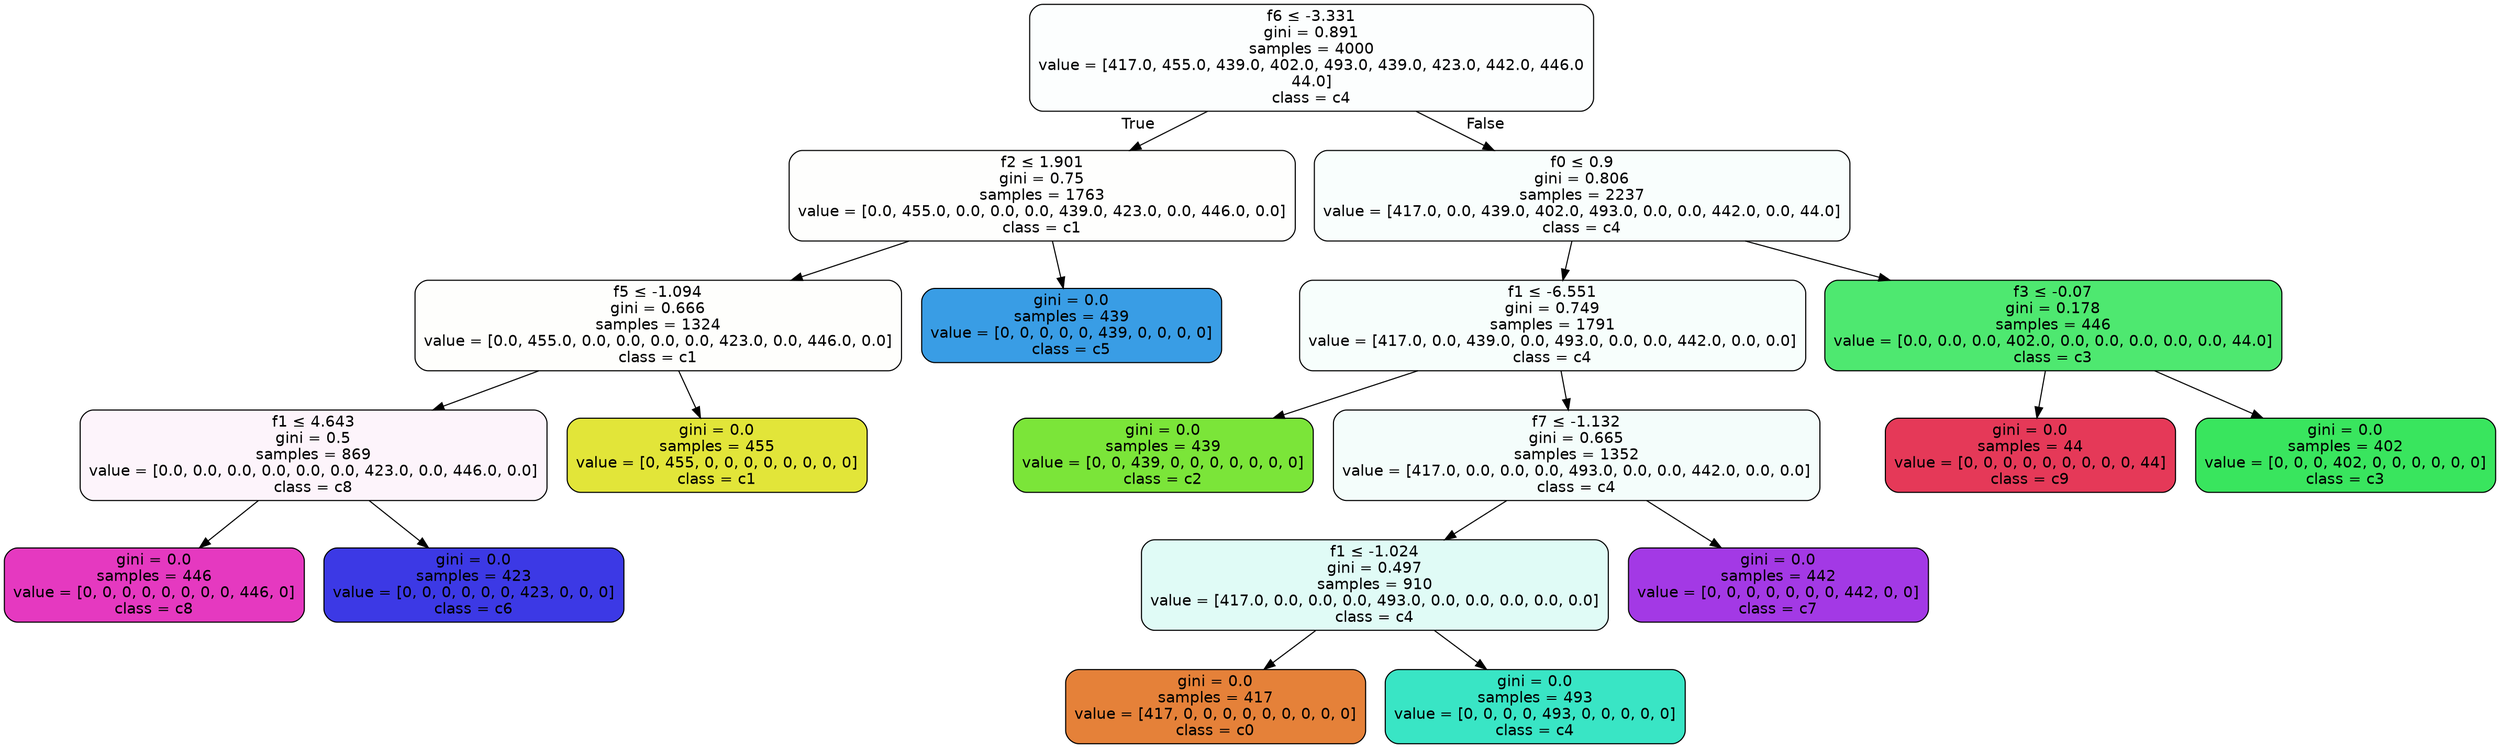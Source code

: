 digraph Tree {
node [shape=box, style="filled, rounded", color="black", fontname=helvetica] ;
edge [fontname=helvetica] ;
0 [label=<f6 &le; -3.331<br/>gini = 0.891<br/>samples = 4000<br/>value = [417.0, 455.0, 439.0, 402.0, 493.0, 439.0, 423.0, 442.0, 446.0<br/>44.0]<br/>class = c4>, fillcolor="#39e5c503"] ;
1 [label=<f2 &le; 1.901<br/>gini = 0.75<br/>samples = 1763<br/>value = [0.0, 455.0, 0.0, 0.0, 0.0, 439.0, 423.0, 0.0, 446.0, 0.0]<br/>class = c1>, fillcolor="#e2e53902"] ;
0 -> 1 [labeldistance=2.5, labelangle=45, headlabel="True"] ;
2 [label=<f5 &le; -1.094<br/>gini = 0.666<br/>samples = 1324<br/>value = [0.0, 455.0, 0.0, 0.0, 0.0, 0.0, 423.0, 0.0, 446.0, 0.0]<br/>class = c1>, fillcolor="#e2e53903"] ;
1 -> 2 ;
3 [label=<f1 &le; 4.643<br/>gini = 0.5<br/>samples = 869<br/>value = [0.0, 0.0, 0.0, 0.0, 0.0, 0.0, 423.0, 0.0, 446.0, 0.0]<br/>class = c8>, fillcolor="#e539c00d"] ;
2 -> 3 ;
4 [label=<gini = 0.0<br/>samples = 446<br/>value = [0, 0, 0, 0, 0, 0, 0, 0, 446, 0]<br/>class = c8>, fillcolor="#e539c0ff"] ;
3 -> 4 ;
5 [label=<gini = 0.0<br/>samples = 423<br/>value = [0, 0, 0, 0, 0, 0, 423, 0, 0, 0]<br/>class = c6>, fillcolor="#3c39e5ff"] ;
3 -> 5 ;
6 [label=<gini = 0.0<br/>samples = 455<br/>value = [0, 455, 0, 0, 0, 0, 0, 0, 0, 0]<br/>class = c1>, fillcolor="#e2e539ff"] ;
2 -> 6 ;
7 [label=<gini = 0.0<br/>samples = 439<br/>value = [0, 0, 0, 0, 0, 439, 0, 0, 0, 0]<br/>class = c5>, fillcolor="#399de5ff"] ;
1 -> 7 ;
8 [label=<f0 &le; 0.9<br/>gini = 0.806<br/>samples = 2237<br/>value = [417.0, 0.0, 439.0, 402.0, 493.0, 0.0, 0.0, 442.0, 0.0, 44.0]<br/>class = c4>, fillcolor="#39e5c507"] ;
0 -> 8 [labeldistance=2.5, labelangle=-45, headlabel="False"] ;
9 [label=<f1 &le; -6.551<br/>gini = 0.749<br/>samples = 1791<br/>value = [417.0, 0.0, 439.0, 0.0, 493.0, 0.0, 0.0, 442.0, 0.0, 0.0]<br/>class = c4>, fillcolor="#39e5c50a"] ;
8 -> 9 ;
10 [label=<gini = 0.0<br/>samples = 439<br/>value = [0, 0, 439, 0, 0, 0, 0, 0, 0, 0]<br/>class = c2>, fillcolor="#7be539ff"] ;
9 -> 10 ;
11 [label=<f7 &le; -1.132<br/>gini = 0.665<br/>samples = 1352<br/>value = [417.0, 0.0, 0.0, 0.0, 493.0, 0.0, 0.0, 442.0, 0.0, 0.0]<br/>class = c4>, fillcolor="#39e5c50e"] ;
9 -> 11 ;
12 [label=<f1 &le; -1.024<br/>gini = 0.497<br/>samples = 910<br/>value = [417.0, 0.0, 0.0, 0.0, 493.0, 0.0, 0.0, 0.0, 0.0, 0.0]<br/>class = c4>, fillcolor="#39e5c527"] ;
11 -> 12 ;
13 [label=<gini = 0.0<br/>samples = 417<br/>value = [417, 0, 0, 0, 0, 0, 0, 0, 0, 0]<br/>class = c0>, fillcolor="#e58139ff"] ;
12 -> 13 ;
14 [label=<gini = 0.0<br/>samples = 493<br/>value = [0, 0, 0, 0, 493, 0, 0, 0, 0, 0]<br/>class = c4>, fillcolor="#39e5c5ff"] ;
12 -> 14 ;
15 [label=<gini = 0.0<br/>samples = 442<br/>value = [0, 0, 0, 0, 0, 0, 0, 442, 0, 0]<br/>class = c7>, fillcolor="#a339e5ff"] ;
11 -> 15 ;
16 [label=<f3 &le; -0.07<br/>gini = 0.178<br/>samples = 446<br/>value = [0.0, 0.0, 0.0, 402.0, 0.0, 0.0, 0.0, 0.0, 0.0, 44.0]<br/>class = c3>, fillcolor="#39e55ee3"] ;
8 -> 16 ;
17 [label=<gini = 0.0<br/>samples = 44<br/>value = [0, 0, 0, 0, 0, 0, 0, 0, 0, 44]<br/>class = c9>, fillcolor="#e53958ff"] ;
16 -> 17 ;
18 [label=<gini = 0.0<br/>samples = 402<br/>value = [0, 0, 0, 402, 0, 0, 0, 0, 0, 0]<br/>class = c3>, fillcolor="#39e55eff"] ;
16 -> 18 ;
}
